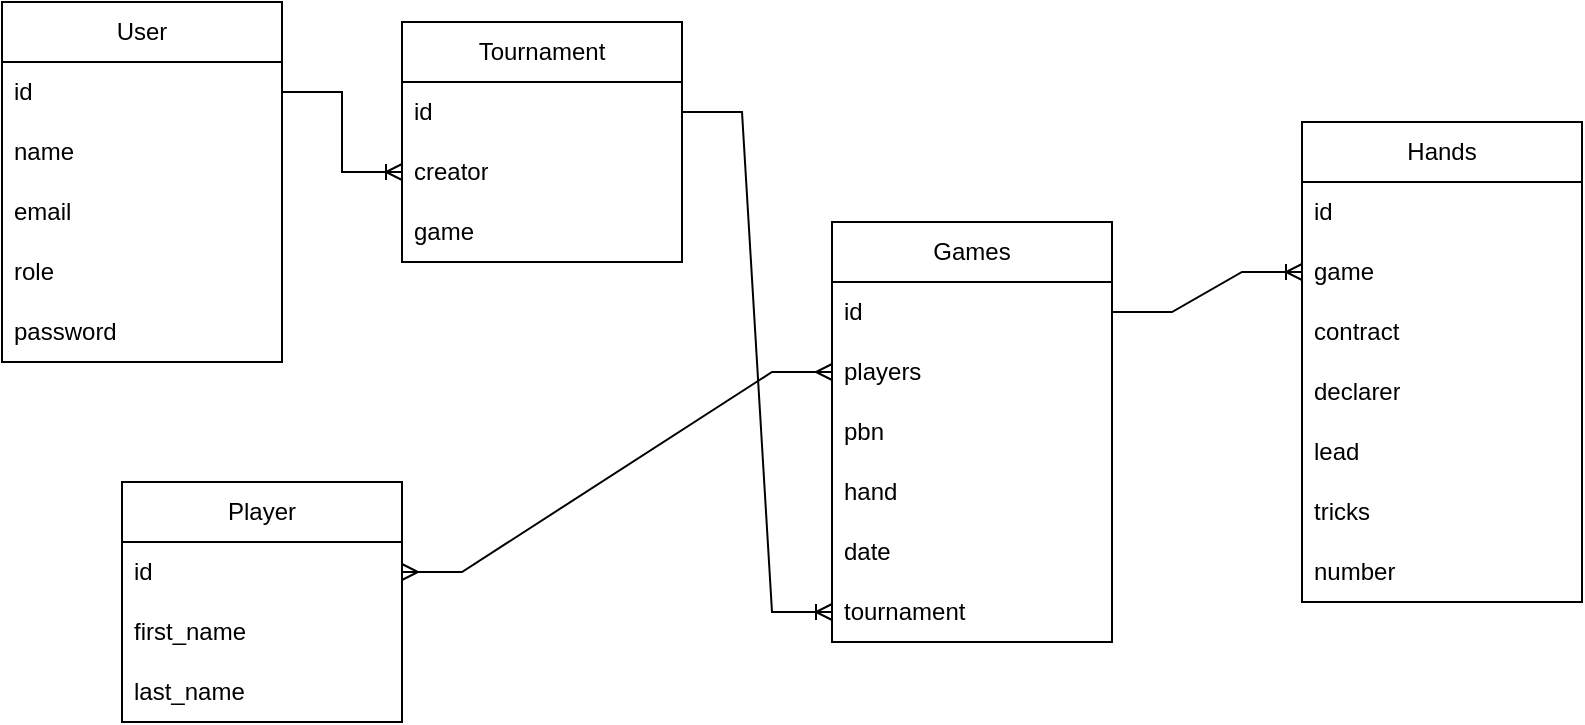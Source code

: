 <mxfile version="22.0.8" type="device">
  <diagram id="R2lEEEUBdFMjLlhIrx00" name="Page-1">
    <mxGraphModel dx="794" dy="471" grid="1" gridSize="10" guides="1" tooltips="1" connect="1" arrows="1" fold="1" page="1" pageScale="1" pageWidth="850" pageHeight="1100" math="0" shadow="0" extFonts="Permanent Marker^https://fonts.googleapis.com/css?family=Permanent+Marker">
      <root>
        <mxCell id="0" />
        <mxCell id="1" parent="0" />
        <mxCell id="_0zR8tpMiIc_uGXx42CH-1" value="User" style="swimlane;fontStyle=0;childLayout=stackLayout;horizontal=1;startSize=30;horizontalStack=0;resizeParent=1;resizeParentMax=0;resizeLast=0;collapsible=1;marginBottom=0;whiteSpace=wrap;html=1;" parent="1" vertex="1">
          <mxGeometry x="10" y="30" width="140" height="180" as="geometry" />
        </mxCell>
        <mxCell id="_0zR8tpMiIc_uGXx42CH-2" value="id" style="text;strokeColor=none;fillColor=none;align=left;verticalAlign=middle;spacingLeft=4;spacingRight=4;overflow=hidden;points=[[0,0.5],[1,0.5]];portConstraint=eastwest;rotatable=0;whiteSpace=wrap;html=1;" parent="_0zR8tpMiIc_uGXx42CH-1" vertex="1">
          <mxGeometry y="30" width="140" height="30" as="geometry" />
        </mxCell>
        <mxCell id="_0zR8tpMiIc_uGXx42CH-3" value="name" style="text;strokeColor=none;fillColor=none;align=left;verticalAlign=middle;spacingLeft=4;spacingRight=4;overflow=hidden;points=[[0,0.5],[1,0.5]];portConstraint=eastwest;rotatable=0;whiteSpace=wrap;html=1;" parent="_0zR8tpMiIc_uGXx42CH-1" vertex="1">
          <mxGeometry y="60" width="140" height="30" as="geometry" />
        </mxCell>
        <mxCell id="_0zR8tpMiIc_uGXx42CH-4" value="email" style="text;strokeColor=none;fillColor=none;align=left;verticalAlign=middle;spacingLeft=4;spacingRight=4;overflow=hidden;points=[[0,0.5],[1,0.5]];portConstraint=eastwest;rotatable=0;whiteSpace=wrap;html=1;" parent="_0zR8tpMiIc_uGXx42CH-1" vertex="1">
          <mxGeometry y="90" width="140" height="30" as="geometry" />
        </mxCell>
        <mxCell id="_0zR8tpMiIc_uGXx42CH-5" value="role" style="text;strokeColor=none;fillColor=none;align=left;verticalAlign=middle;spacingLeft=4;spacingRight=4;overflow=hidden;points=[[0,0.5],[1,0.5]];portConstraint=eastwest;rotatable=0;whiteSpace=wrap;html=1;" parent="_0zR8tpMiIc_uGXx42CH-1" vertex="1">
          <mxGeometry y="120" width="140" height="30" as="geometry" />
        </mxCell>
        <mxCell id="_0zR8tpMiIc_uGXx42CH-6" value="password" style="text;strokeColor=none;fillColor=none;align=left;verticalAlign=middle;spacingLeft=4;spacingRight=4;overflow=hidden;points=[[0,0.5],[1,0.5]];portConstraint=eastwest;rotatable=0;whiteSpace=wrap;html=1;" parent="_0zR8tpMiIc_uGXx42CH-1" vertex="1">
          <mxGeometry y="150" width="140" height="30" as="geometry" />
        </mxCell>
        <mxCell id="_0zR8tpMiIc_uGXx42CH-7" value="Games" style="swimlane;fontStyle=0;childLayout=stackLayout;horizontal=1;startSize=30;horizontalStack=0;resizeParent=1;resizeParentMax=0;resizeLast=0;collapsible=1;marginBottom=0;whiteSpace=wrap;html=1;" parent="1" vertex="1">
          <mxGeometry x="425" y="140" width="140" height="210" as="geometry" />
        </mxCell>
        <mxCell id="_0zR8tpMiIc_uGXx42CH-8" value="id" style="text;strokeColor=none;fillColor=none;align=left;verticalAlign=middle;spacingLeft=4;spacingRight=4;overflow=hidden;points=[[0,0.5],[1,0.5]];portConstraint=eastwest;rotatable=0;whiteSpace=wrap;html=1;" parent="_0zR8tpMiIc_uGXx42CH-7" vertex="1">
          <mxGeometry y="30" width="140" height="30" as="geometry" />
        </mxCell>
        <mxCell id="_0zR8tpMiIc_uGXx42CH-14" value="players" style="text;strokeColor=none;fillColor=none;align=left;verticalAlign=middle;spacingLeft=4;spacingRight=4;overflow=hidden;points=[[0,0.5],[1,0.5]];portConstraint=eastwest;rotatable=0;whiteSpace=wrap;html=1;" parent="_0zR8tpMiIc_uGXx42CH-7" vertex="1">
          <mxGeometry y="60" width="140" height="30" as="geometry" />
        </mxCell>
        <mxCell id="_0zR8tpMiIc_uGXx42CH-15" value="pbn" style="text;strokeColor=none;fillColor=none;align=left;verticalAlign=middle;spacingLeft=4;spacingRight=4;overflow=hidden;points=[[0,0.5],[1,0.5]];portConstraint=eastwest;rotatable=0;whiteSpace=wrap;html=1;" parent="_0zR8tpMiIc_uGXx42CH-7" vertex="1">
          <mxGeometry y="90" width="140" height="30" as="geometry" />
        </mxCell>
        <mxCell id="_0zR8tpMiIc_uGXx42CH-16" value="hand" style="text;strokeColor=none;fillColor=none;align=left;verticalAlign=middle;spacingLeft=4;spacingRight=4;overflow=hidden;points=[[0,0.5],[1,0.5]];portConstraint=eastwest;rotatable=0;whiteSpace=wrap;html=1;" parent="_0zR8tpMiIc_uGXx42CH-7" vertex="1">
          <mxGeometry y="120" width="140" height="30" as="geometry" />
        </mxCell>
        <mxCell id="_0zR8tpMiIc_uGXx42CH-46" value="date" style="text;strokeColor=none;fillColor=none;align=left;verticalAlign=middle;spacingLeft=4;spacingRight=4;overflow=hidden;points=[[0,0.5],[1,0.5]];portConstraint=eastwest;rotatable=0;whiteSpace=wrap;html=1;" parent="_0zR8tpMiIc_uGXx42CH-7" vertex="1">
          <mxGeometry y="150" width="140" height="30" as="geometry" />
        </mxCell>
        <mxCell id="_0zR8tpMiIc_uGXx42CH-52" value="tournament" style="text;strokeColor=none;fillColor=none;align=left;verticalAlign=middle;spacingLeft=4;spacingRight=4;overflow=hidden;points=[[0,0.5],[1,0.5]];portConstraint=eastwest;rotatable=0;whiteSpace=wrap;html=1;" parent="_0zR8tpMiIc_uGXx42CH-7" vertex="1">
          <mxGeometry y="180" width="140" height="30" as="geometry" />
        </mxCell>
        <mxCell id="_0zR8tpMiIc_uGXx42CH-17" value="Hands" style="swimlane;fontStyle=0;childLayout=stackLayout;horizontal=1;startSize=30;horizontalStack=0;resizeParent=1;resizeParentMax=0;resizeLast=0;collapsible=1;marginBottom=0;whiteSpace=wrap;html=1;" parent="1" vertex="1">
          <mxGeometry x="660" y="90" width="140" height="240" as="geometry" />
        </mxCell>
        <mxCell id="_0zR8tpMiIc_uGXx42CH-18" value="id" style="text;strokeColor=none;fillColor=none;align=left;verticalAlign=middle;spacingLeft=4;spacingRight=4;overflow=hidden;points=[[0,0.5],[1,0.5]];portConstraint=eastwest;rotatable=0;whiteSpace=wrap;html=1;" parent="_0zR8tpMiIc_uGXx42CH-17" vertex="1">
          <mxGeometry y="30" width="140" height="30" as="geometry" />
        </mxCell>
        <mxCell id="_0zR8tpMiIc_uGXx42CH-19" value="game" style="text;strokeColor=none;fillColor=none;align=left;verticalAlign=middle;spacingLeft=4;spacingRight=4;overflow=hidden;points=[[0,0.5],[1,0.5]];portConstraint=eastwest;rotatable=0;whiteSpace=wrap;html=1;" parent="_0zR8tpMiIc_uGXx42CH-17" vertex="1">
          <mxGeometry y="60" width="140" height="30" as="geometry" />
        </mxCell>
        <mxCell id="_0zR8tpMiIc_uGXx42CH-20" value="contract" style="text;strokeColor=none;fillColor=none;align=left;verticalAlign=middle;spacingLeft=4;spacingRight=4;overflow=hidden;points=[[0,0.5],[1,0.5]];portConstraint=eastwest;rotatable=0;whiteSpace=wrap;html=1;" parent="_0zR8tpMiIc_uGXx42CH-17" vertex="1">
          <mxGeometry y="90" width="140" height="30" as="geometry" />
        </mxCell>
        <mxCell id="_0zR8tpMiIc_uGXx42CH-26" value="declarer" style="text;strokeColor=none;fillColor=none;align=left;verticalAlign=middle;spacingLeft=4;spacingRight=4;overflow=hidden;points=[[0,0.5],[1,0.5]];portConstraint=eastwest;rotatable=0;whiteSpace=wrap;html=1;" parent="_0zR8tpMiIc_uGXx42CH-17" vertex="1">
          <mxGeometry y="120" width="140" height="30" as="geometry" />
        </mxCell>
        <mxCell id="_0zR8tpMiIc_uGXx42CH-27" value="lead" style="text;strokeColor=none;fillColor=none;align=left;verticalAlign=middle;spacingLeft=4;spacingRight=4;overflow=hidden;points=[[0,0.5],[1,0.5]];portConstraint=eastwest;rotatable=0;whiteSpace=wrap;html=1;" parent="_0zR8tpMiIc_uGXx42CH-17" vertex="1">
          <mxGeometry y="150" width="140" height="30" as="geometry" />
        </mxCell>
        <mxCell id="_0zR8tpMiIc_uGXx42CH-28" value="tricks" style="text;strokeColor=none;fillColor=none;align=left;verticalAlign=middle;spacingLeft=4;spacingRight=4;overflow=hidden;points=[[0,0.5],[1,0.5]];portConstraint=eastwest;rotatable=0;whiteSpace=wrap;html=1;" parent="_0zR8tpMiIc_uGXx42CH-17" vertex="1">
          <mxGeometry y="180" width="140" height="30" as="geometry" />
        </mxCell>
        <mxCell id="OZbnw1ErHqUBa6e64lud-2" value="number" style="text;strokeColor=none;fillColor=none;align=left;verticalAlign=middle;spacingLeft=4;spacingRight=4;overflow=hidden;points=[[0,0.5],[1,0.5]];portConstraint=eastwest;rotatable=0;whiteSpace=wrap;html=1;" vertex="1" parent="_0zR8tpMiIc_uGXx42CH-17">
          <mxGeometry y="210" width="140" height="30" as="geometry" />
        </mxCell>
        <mxCell id="_0zR8tpMiIc_uGXx42CH-29" value="Player" style="swimlane;fontStyle=0;childLayout=stackLayout;horizontal=1;startSize=30;horizontalStack=0;resizeParent=1;resizeParentMax=0;resizeLast=0;collapsible=1;marginBottom=0;whiteSpace=wrap;html=1;" parent="1" vertex="1">
          <mxGeometry x="70" y="270" width="140" height="120" as="geometry" />
        </mxCell>
        <mxCell id="_0zR8tpMiIc_uGXx42CH-30" value="id" style="text;strokeColor=none;fillColor=none;align=left;verticalAlign=middle;spacingLeft=4;spacingRight=4;overflow=hidden;points=[[0,0.5],[1,0.5]];portConstraint=eastwest;rotatable=0;whiteSpace=wrap;html=1;" parent="_0zR8tpMiIc_uGXx42CH-29" vertex="1">
          <mxGeometry y="30" width="140" height="30" as="geometry" />
        </mxCell>
        <mxCell id="_0zR8tpMiIc_uGXx42CH-31" value="first_name" style="text;strokeColor=none;fillColor=none;align=left;verticalAlign=middle;spacingLeft=4;spacingRight=4;overflow=hidden;points=[[0,0.5],[1,0.5]];portConstraint=eastwest;rotatable=0;whiteSpace=wrap;html=1;" parent="_0zR8tpMiIc_uGXx42CH-29" vertex="1">
          <mxGeometry y="60" width="140" height="30" as="geometry" />
        </mxCell>
        <mxCell id="_0zR8tpMiIc_uGXx42CH-32" value="last_name" style="text;strokeColor=none;fillColor=none;align=left;verticalAlign=middle;spacingLeft=4;spacingRight=4;overflow=hidden;points=[[0,0.5],[1,0.5]];portConstraint=eastwest;rotatable=0;whiteSpace=wrap;html=1;" parent="_0zR8tpMiIc_uGXx42CH-29" vertex="1">
          <mxGeometry y="90" width="140" height="30" as="geometry" />
        </mxCell>
        <mxCell id="_0zR8tpMiIc_uGXx42CH-38" value="" style="edgeStyle=entityRelationEdgeStyle;fontSize=12;html=1;endArrow=ERoneToMany;rounded=0;exitX=1;exitY=0.5;exitDx=0;exitDy=0;entryX=0;entryY=0.5;entryDx=0;entryDy=0;" parent="1" source="_0zR8tpMiIc_uGXx42CH-2" target="_0zR8tpMiIc_uGXx42CH-49" edge="1">
          <mxGeometry width="100" height="100" relative="1" as="geometry">
            <mxPoint x="240" y="230" as="sourcePoint" />
            <mxPoint x="340" y="130" as="targetPoint" />
            <Array as="points">
              <mxPoint x="230" y="150" />
              <mxPoint x="230" y="130" />
              <mxPoint x="250" y="130" />
            </Array>
          </mxGeometry>
        </mxCell>
        <mxCell id="_0zR8tpMiIc_uGXx42CH-47" value="Tournament" style="swimlane;fontStyle=0;childLayout=stackLayout;horizontal=1;startSize=30;horizontalStack=0;resizeParent=1;resizeParentMax=0;resizeLast=0;collapsible=1;marginBottom=0;whiteSpace=wrap;html=1;" parent="1" vertex="1">
          <mxGeometry x="210" y="40" width="140" height="120" as="geometry" />
        </mxCell>
        <mxCell id="_0zR8tpMiIc_uGXx42CH-48" value="id" style="text;strokeColor=none;fillColor=none;align=left;verticalAlign=middle;spacingLeft=4;spacingRight=4;overflow=hidden;points=[[0,0.5],[1,0.5]];portConstraint=eastwest;rotatable=0;whiteSpace=wrap;html=1;" parent="_0zR8tpMiIc_uGXx42CH-47" vertex="1">
          <mxGeometry y="30" width="140" height="30" as="geometry" />
        </mxCell>
        <mxCell id="_0zR8tpMiIc_uGXx42CH-49" value="creator" style="text;strokeColor=none;fillColor=none;align=left;verticalAlign=middle;spacingLeft=4;spacingRight=4;overflow=hidden;points=[[0,0.5],[1,0.5]];portConstraint=eastwest;rotatable=0;whiteSpace=wrap;html=1;" parent="_0zR8tpMiIc_uGXx42CH-47" vertex="1">
          <mxGeometry y="60" width="140" height="30" as="geometry" />
        </mxCell>
        <mxCell id="_0zR8tpMiIc_uGXx42CH-50" value="game" style="text;strokeColor=none;fillColor=none;align=left;verticalAlign=middle;spacingLeft=4;spacingRight=4;overflow=hidden;points=[[0,0.5],[1,0.5]];portConstraint=eastwest;rotatable=0;whiteSpace=wrap;html=1;" parent="_0zR8tpMiIc_uGXx42CH-47" vertex="1">
          <mxGeometry y="90" width="140" height="30" as="geometry" />
        </mxCell>
        <mxCell id="_0zR8tpMiIc_uGXx42CH-51" value="" style="edgeStyle=entityRelationEdgeStyle;fontSize=12;html=1;endArrow=ERoneToMany;rounded=0;exitX=1;exitY=0.5;exitDx=0;exitDy=0;entryX=0;entryY=0.5;entryDx=0;entryDy=0;" parent="1" source="_0zR8tpMiIc_uGXx42CH-48" target="_0zR8tpMiIc_uGXx42CH-52" edge="1">
          <mxGeometry width="100" height="100" relative="1" as="geometry">
            <mxPoint x="300" y="230" as="sourcePoint" />
            <mxPoint x="400" y="130" as="targetPoint" />
            <Array as="points">
              <mxPoint x="290" y="160" />
            </Array>
          </mxGeometry>
        </mxCell>
        <mxCell id="_0zR8tpMiIc_uGXx42CH-53" value="" style="edgeStyle=entityRelationEdgeStyle;fontSize=12;html=1;endArrow=ERoneToMany;rounded=0;exitX=1;exitY=0.5;exitDx=0;exitDy=0;entryX=0;entryY=0.5;entryDx=0;entryDy=0;" parent="1" source="_0zR8tpMiIc_uGXx42CH-8" target="_0zR8tpMiIc_uGXx42CH-19" edge="1">
          <mxGeometry width="100" height="100" relative="1" as="geometry">
            <mxPoint x="565" y="345" as="sourcePoint" />
            <mxPoint x="665" y="150" as="targetPoint" />
          </mxGeometry>
        </mxCell>
        <mxCell id="_0zR8tpMiIc_uGXx42CH-54" value="" style="edgeStyle=entityRelationEdgeStyle;fontSize=12;html=1;endArrow=ERmany;startArrow=ERmany;rounded=0;entryX=0;entryY=0.5;entryDx=0;entryDy=0;exitX=1;exitY=0.5;exitDx=0;exitDy=0;" parent="1" source="_0zR8tpMiIc_uGXx42CH-30" target="_0zR8tpMiIc_uGXx42CH-14" edge="1">
          <mxGeometry width="100" height="100" relative="1" as="geometry">
            <mxPoint x="280" y="320" as="sourcePoint" />
            <mxPoint x="380" y="220" as="targetPoint" />
          </mxGeometry>
        </mxCell>
      </root>
    </mxGraphModel>
  </diagram>
</mxfile>

